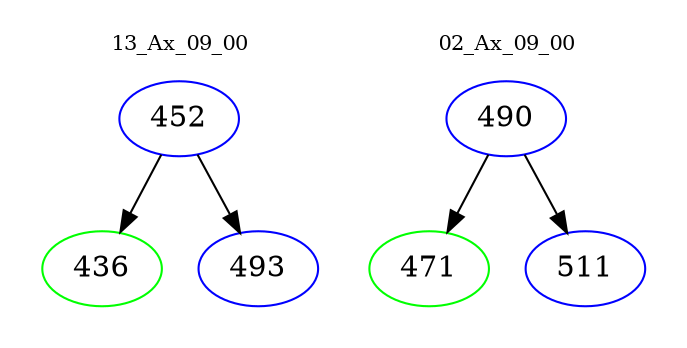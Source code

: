 digraph{
subgraph cluster_0 {
color = white
label = "13_Ax_09_00";
fontsize=10;
T0_452 [label="452", color="blue"]
T0_452 -> T0_436 [color="black"]
T0_436 [label="436", color="green"]
T0_452 -> T0_493 [color="black"]
T0_493 [label="493", color="blue"]
}
subgraph cluster_1 {
color = white
label = "02_Ax_09_00";
fontsize=10;
T1_490 [label="490", color="blue"]
T1_490 -> T1_471 [color="black"]
T1_471 [label="471", color="green"]
T1_490 -> T1_511 [color="black"]
T1_511 [label="511", color="blue"]
}
}
